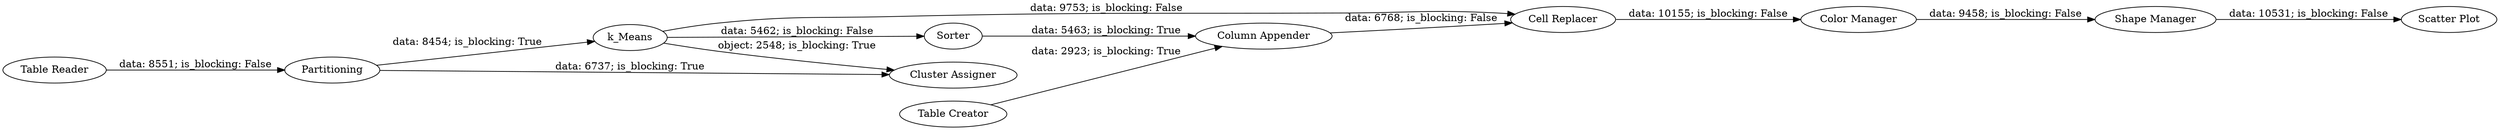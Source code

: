 digraph {
	"-8734723275781488660_8" [label="Table Reader"]
	"-8734723275781488660_2" [label=k_Means]
	"-8734723275781488660_11" [label="Column Appender"]
	"-8734723275781488660_13" [label="Cell Replacer"]
	"-8734723275781488660_10" [label="Table Creator"]
	"-8734723275781488660_9" [label=Sorter]
	"-8734723275781488660_3" [label="Color Manager"]
	"-8734723275781488660_4" [label="Shape Manager"]
	"-8734723275781488660_6" [label=Partitioning]
	"-8734723275781488660_5" [label="Scatter Plot"]
	"-8734723275781488660_7" [label="Cluster Assigner"]
	"-8734723275781488660_3" -> "-8734723275781488660_4" [label="data: 9458; is_blocking: False"]
	"-8734723275781488660_13" -> "-8734723275781488660_3" [label="data: 10155; is_blocking: False"]
	"-8734723275781488660_9" -> "-8734723275781488660_11" [label="data: 5463; is_blocking: True"]
	"-8734723275781488660_2" -> "-8734723275781488660_9" [label="data: 5462; is_blocking: False"]
	"-8734723275781488660_2" -> "-8734723275781488660_13" [label="data: 9753; is_blocking: False"]
	"-8734723275781488660_8" -> "-8734723275781488660_6" [label="data: 8551; is_blocking: False"]
	"-8734723275781488660_11" -> "-8734723275781488660_13" [label="data: 6768; is_blocking: False"]
	"-8734723275781488660_6" -> "-8734723275781488660_2" [label="data: 8454; is_blocking: True"]
	"-8734723275781488660_2" -> "-8734723275781488660_7" [label="object: 2548; is_blocking: True"]
	"-8734723275781488660_6" -> "-8734723275781488660_7" [label="data: 6737; is_blocking: True"]
	"-8734723275781488660_10" -> "-8734723275781488660_11" [label="data: 2923; is_blocking: True"]
	"-8734723275781488660_4" -> "-8734723275781488660_5" [label="data: 10531; is_blocking: False"]
	rankdir=LR
}
